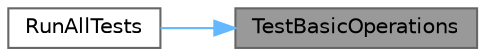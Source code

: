 digraph "TestBasicOperations"
{
 // LATEX_PDF_SIZE
  bgcolor="transparent";
  edge [fontname=Helvetica,fontsize=10,labelfontname=Helvetica,labelfontsize=10];
  node [fontname=Helvetica,fontsize=10,shape=box,height=0.2,width=0.4];
  rankdir="RL";
  Node1 [id="Node000001",label="TestBasicOperations",height=0.2,width=0.4,color="gray40", fillcolor="grey60", style="filled", fontcolor="black",tooltip="Test basic allocation and access."];
  Node1 -> Node2 [id="edge2_Node000001_Node000002",dir="back",color="steelblue1",style="solid",tooltip=" "];
  Node2 [id="Node000002",label="RunAllTests",height=0.2,width=0.4,color="grey40", fillcolor="white", style="filled",URL="$_tests_8cpp.html#ae0ca194f6b730e168850ce3179ad4f63",tooltip="Run all validation tests."];
}
